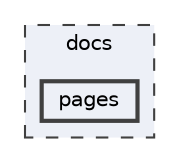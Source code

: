digraph "docs/pages"
{
 // LATEX_PDF_SIZE
  bgcolor="transparent";
  edge [fontname=Helvetica,fontsize=10,labelfontname=Helvetica,labelfontsize=10];
  node [fontname=Helvetica,fontsize=10,shape=box,height=0.2,width=0.4];
  compound=true
  subgraph clusterdir_49e56c817e5e54854c35e136979f97ca {
    graph [ bgcolor="#edf0f7", pencolor="grey25", label="docs", fontname=Helvetica,fontsize=10 style="filled,dashed", URL="dir_49e56c817e5e54854c35e136979f97ca.html",tooltip=""]
  dir_ef3b2545113449f8f25e623a543d64e3 [label="pages", fillcolor="#edf0f7", color="grey25", style="filled,bold", URL="dir_ef3b2545113449f8f25e623a543d64e3.html",tooltip=""];
  }
}
